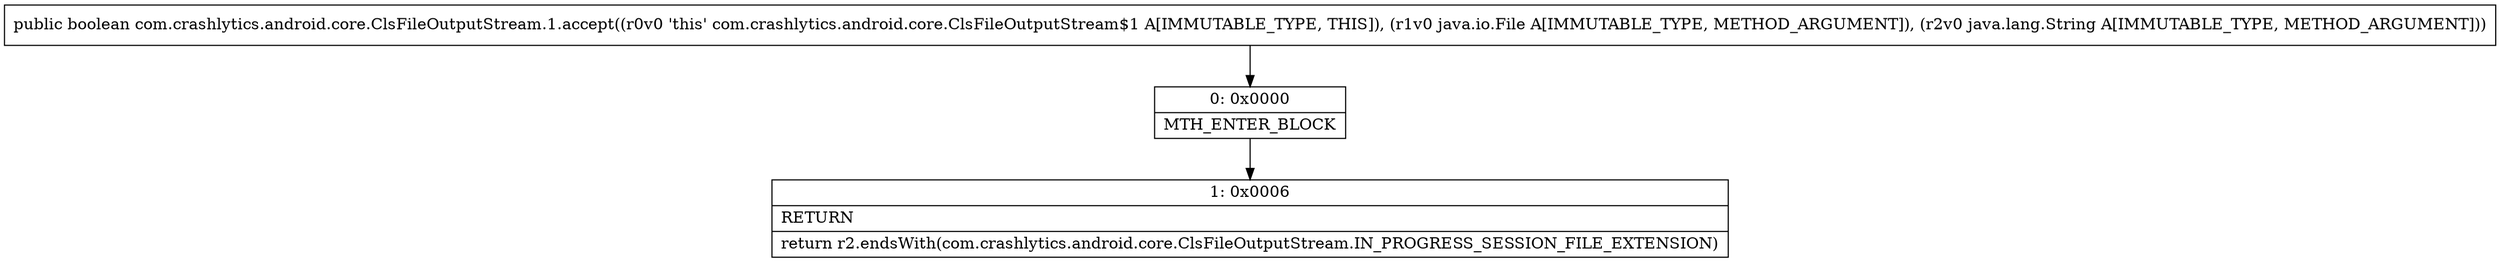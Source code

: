 digraph "CFG forcom.crashlytics.android.core.ClsFileOutputStream.1.accept(Ljava\/io\/File;Ljava\/lang\/String;)Z" {
Node_0 [shape=record,label="{0\:\ 0x0000|MTH_ENTER_BLOCK\l}"];
Node_1 [shape=record,label="{1\:\ 0x0006|RETURN\l|return r2.endsWith(com.crashlytics.android.core.ClsFileOutputStream.IN_PROGRESS_SESSION_FILE_EXTENSION)\l}"];
MethodNode[shape=record,label="{public boolean com.crashlytics.android.core.ClsFileOutputStream.1.accept((r0v0 'this' com.crashlytics.android.core.ClsFileOutputStream$1 A[IMMUTABLE_TYPE, THIS]), (r1v0 java.io.File A[IMMUTABLE_TYPE, METHOD_ARGUMENT]), (r2v0 java.lang.String A[IMMUTABLE_TYPE, METHOD_ARGUMENT])) }"];
MethodNode -> Node_0;
Node_0 -> Node_1;
}

